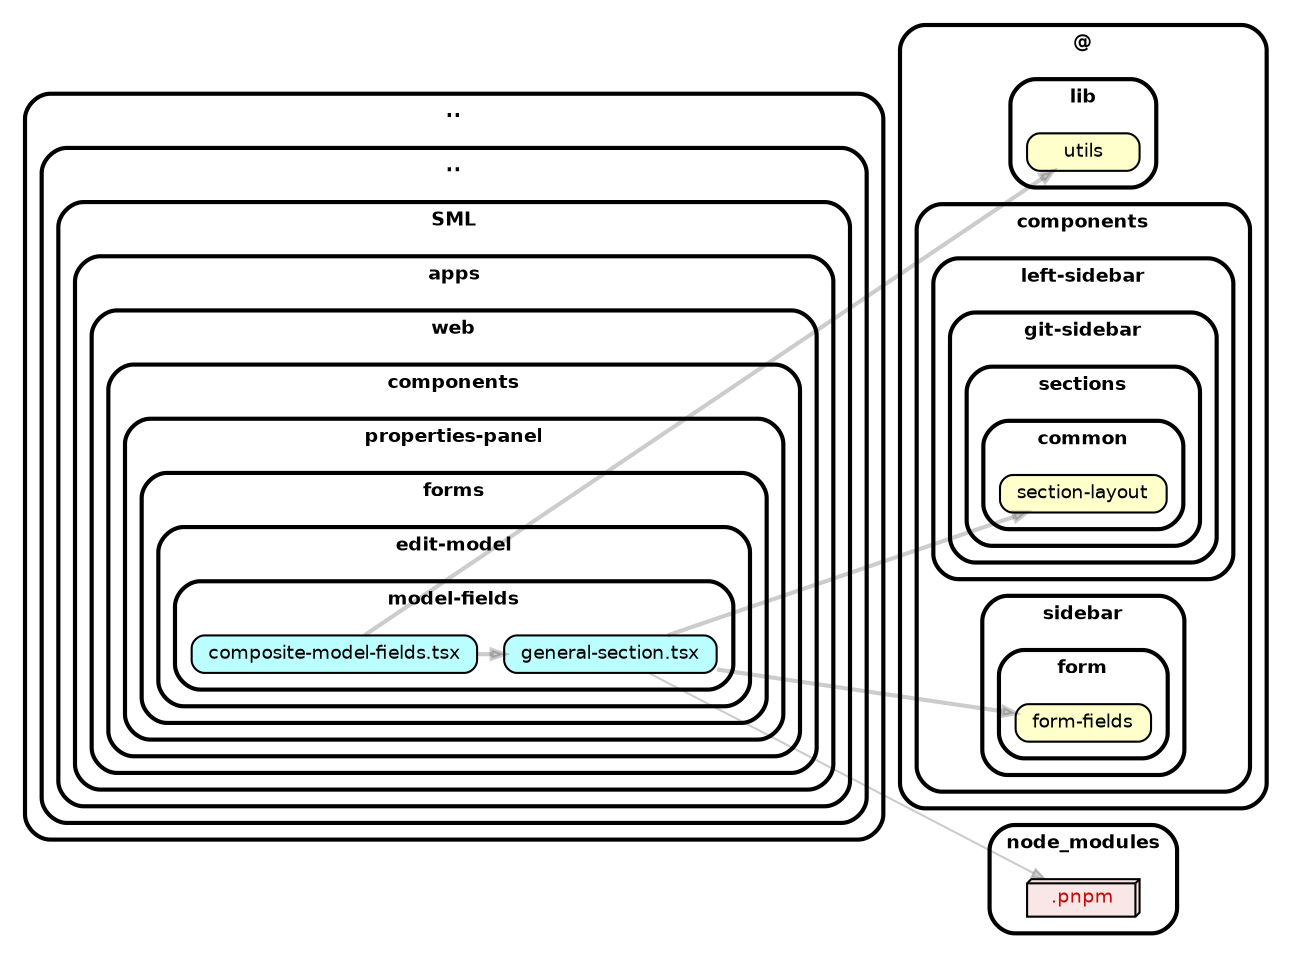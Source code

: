 strict digraph "dependency-cruiser output"{
    rankdir="LR" splines="true" overlap="false" nodesep="0.16" ranksep="0.18" fontname="Helvetica-bold" fontsize="9" style="rounded,bold,filled" fillcolor="#ffffff" compound="true"
    node [shape="box" style="rounded, filled" height="0.2" color="black" fillcolor="#ffffcc" fontcolor="black" fontname="Helvetica" fontsize="9"]
    edge [arrowhead="normal" arrowsize="0.6" penwidth="2.0" color="#00000033" fontname="Helvetica" fontsize="9"]

    subgraph "cluster_.." {label=".." subgraph "cluster_../.." {label=".." subgraph "cluster_../../SML" {label="SML" subgraph "cluster_../../SML/apps" {label="apps" subgraph "cluster_../../SML/apps/web" {label="web" subgraph "cluster_../../SML/apps/web/components" {label="components" subgraph "cluster_../../SML/apps/web/components/properties-panel" {label="properties-panel" subgraph "cluster_../../SML/apps/web/components/properties-panel/forms" {label="forms" subgraph "cluster_../../SML/apps/web/components/properties-panel/forms/edit-model" {label="edit-model" subgraph "cluster_../../SML/apps/web/components/properties-panel/forms/edit-model/model-fields" {label="model-fields" "../../SML/apps/web/components/properties-panel/forms/edit-model/model-fields/composite-model-fields.tsx" [label=<composite-model-fields.tsx> tooltip="composite-model-fields.tsx" URL="../../SML/apps/web/components/properties-panel/forms/edit-model/model-fields/composite-model-fields.tsx" fillcolor="#bbfeff"] } } } } } } } } } }
    "../../SML/apps/web/components/properties-panel/forms/edit-model/model-fields/composite-model-fields.tsx" -> "../../SML/apps/web/components/properties-panel/forms/edit-model/model-fields/general-section.tsx"
    "../../SML/apps/web/components/properties-panel/forms/edit-model/model-fields/composite-model-fields.tsx" -> "@/lib/utils"
    subgraph "cluster_.." {label=".." subgraph "cluster_../.." {label=".." subgraph "cluster_../../SML" {label="SML" subgraph "cluster_../../SML/apps" {label="apps" subgraph "cluster_../../SML/apps/web" {label="web" subgraph "cluster_../../SML/apps/web/components" {label="components" subgraph "cluster_../../SML/apps/web/components/properties-panel" {label="properties-panel" subgraph "cluster_../../SML/apps/web/components/properties-panel/forms" {label="forms" subgraph "cluster_../../SML/apps/web/components/properties-panel/forms/edit-model" {label="edit-model" subgraph "cluster_../../SML/apps/web/components/properties-panel/forms/edit-model/model-fields" {label="model-fields" "../../SML/apps/web/components/properties-panel/forms/edit-model/model-fields/general-section.tsx" [label=<general-section.tsx> tooltip="general-section.tsx" URL="../../SML/apps/web/components/properties-panel/forms/edit-model/model-fields/general-section.tsx" fillcolor="#bbfeff"] } } } } } } } } } }
    "../../SML/apps/web/components/properties-panel/forms/edit-model/model-fields/general-section.tsx" -> "@/components/left-sidebar/git-sidebar/sections/common/section-layout"
    "../../SML/apps/web/components/properties-panel/forms/edit-model/model-fields/general-section.tsx" -> "@/components/sidebar/form/form-fields"
    "../../SML/apps/web/components/properties-panel/forms/edit-model/model-fields/general-section.tsx" -> "node_modules/.pnpm" [penwidth="1.0"]
    subgraph "cluster_@" {label="@" subgraph "cluster_@/components" {label="components" subgraph "cluster_@/components/left-sidebar" {label="left-sidebar" subgraph "cluster_@/components/left-sidebar/git-sidebar" {label="git-sidebar" subgraph "cluster_@/components/left-sidebar/git-sidebar/sections" {label="sections" subgraph "cluster_@/components/left-sidebar/git-sidebar/sections/common" {label="common" "@/components/left-sidebar/git-sidebar/sections/common/section-layout" [label=<section-layout> tooltip="section-layout" ] } } } } } }
    subgraph "cluster_@" {label="@" subgraph "cluster_@/components" {label="components" subgraph "cluster_@/components/sidebar" {label="sidebar" subgraph "cluster_@/components/sidebar/form" {label="form" "@/components/sidebar/form/form-fields" [label=<form-fields> tooltip="form-fields" ] } } } }
    subgraph "cluster_@" {label="@" subgraph "cluster_@/lib" {label="lib" "@/lib/utils" [label=<utils> tooltip="utils" ] } }
    subgraph "cluster_node_modules" {label="node_modules" "node_modules/.pnpm" [label=<.pnpm> tooltip=".pnpm" URL="https://www.npmjs.com/package/.pnpm" shape="box3d" fillcolor="#c40b0a1a" fontcolor="#c40b0a"] }
}
